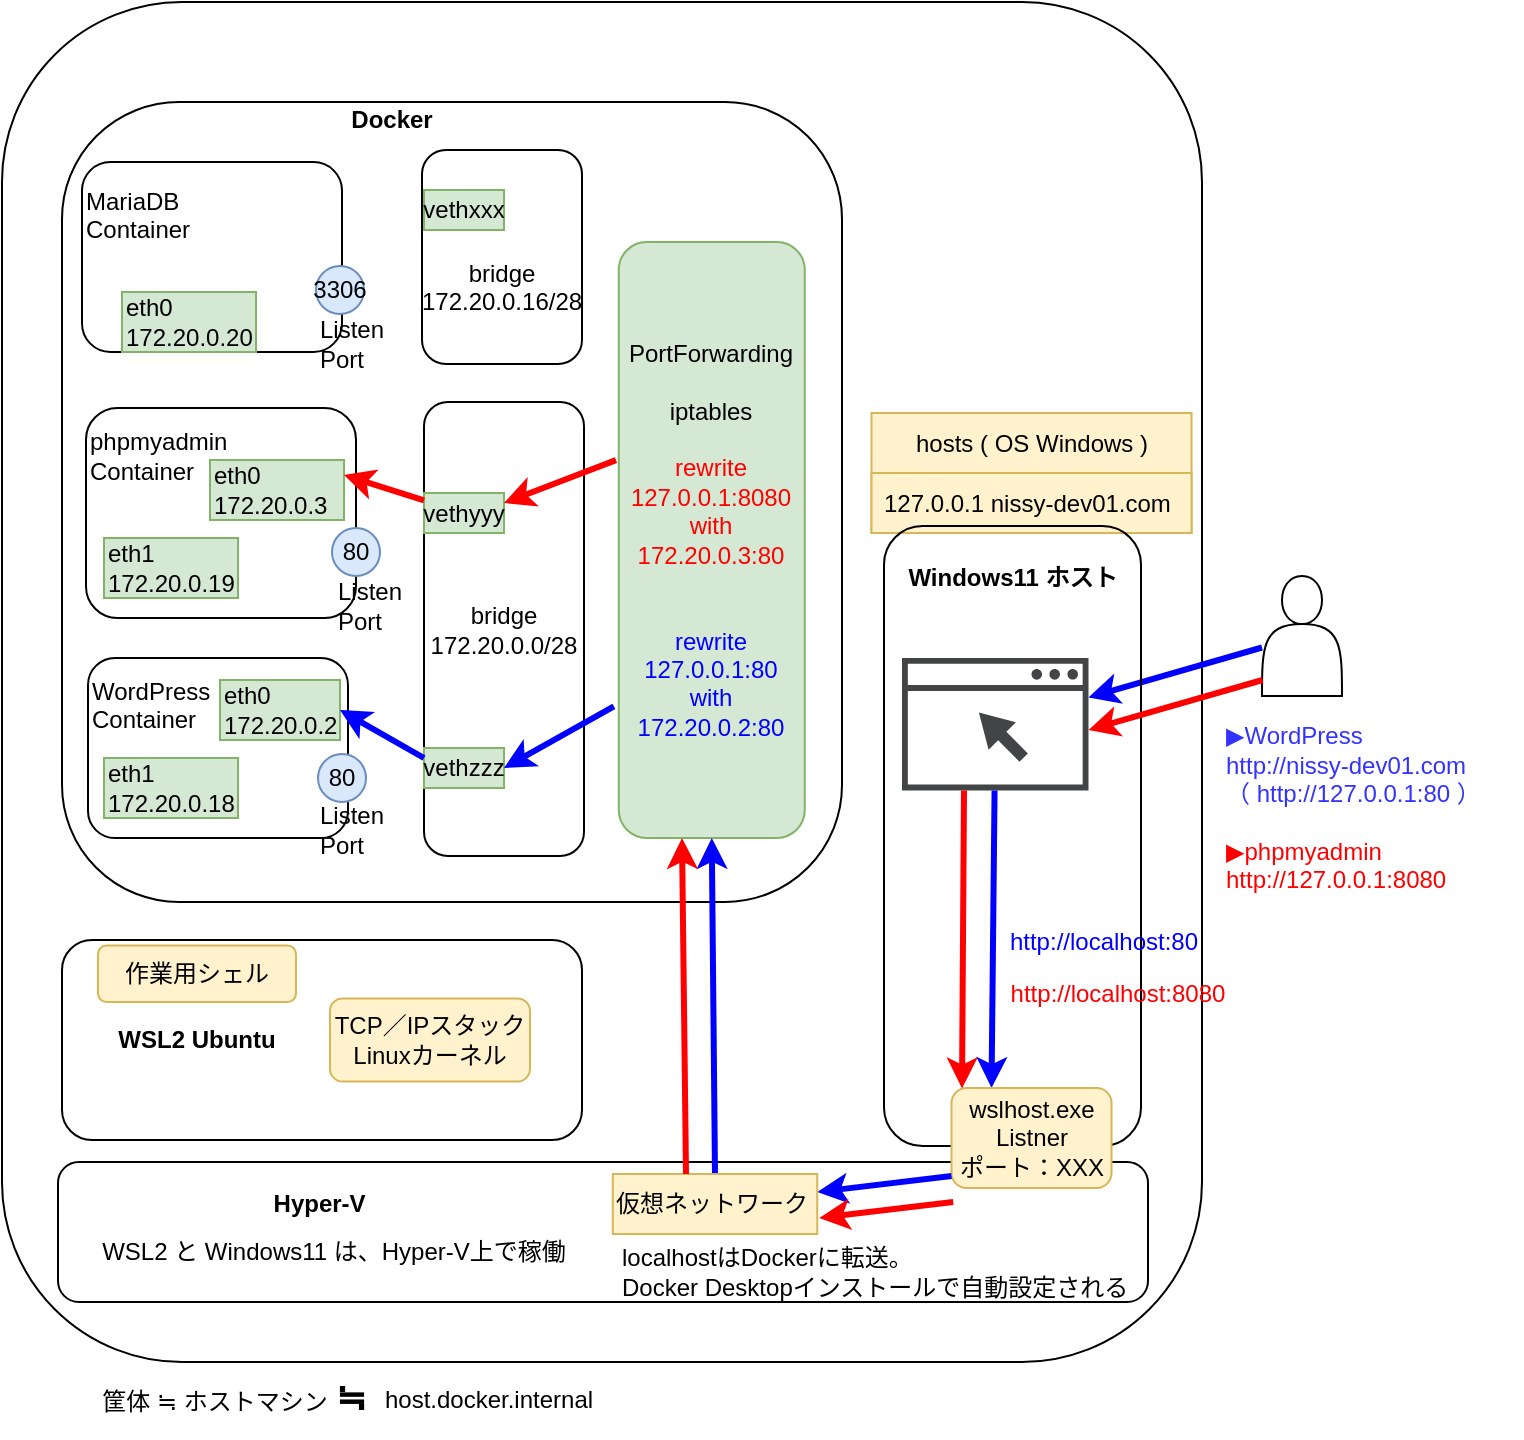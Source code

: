 <mxfile version="28.2.7">
  <diagram name="local" id="Kk6_3_Y1URUUISTR59o7">
    <mxGraphModel dx="1151" dy="988" grid="1" gridSize="10" guides="1" tooltips="1" connect="1" arrows="1" fold="1" page="1" pageScale="1" pageWidth="827" pageHeight="1169" math="0" shadow="0">
      <root>
        <mxCell id="0" />
        <mxCell id="1" parent="0" />
        <mxCell id="IIJiYfch3AKSF0pPYvsu-1" value="" style="rounded=1;whiteSpace=wrap;html=1;fillColor=none;" parent="1" vertex="1">
          <mxGeometry x="40" y="70" width="600" height="680" as="geometry" />
        </mxCell>
        <mxCell id="IIJiYfch3AKSF0pPYvsu-3" value="" style="rounded=1;whiteSpace=wrap;html=1;fillColor=none;" parent="1" vertex="1">
          <mxGeometry x="70" y="539" width="260" height="100" as="geometry" />
        </mxCell>
        <mxCell id="qIay8CRbhtrqo_sK3Hdp-68" value="" style="rounded=1;whiteSpace=wrap;html=1;fillColor=none;" parent="1" vertex="1">
          <mxGeometry x="70" y="120" width="390" height="400" as="geometry" />
        </mxCell>
        <mxCell id="IIJiYfch3AKSF0pPYvsu-2" value="&lt;div&gt;筐体 ≒ ホストマシン&lt;/div&gt;" style="text;html=1;align=center;verticalAlign=middle;resizable=0;points=[];autosize=1;strokeColor=none;fillColor=none;" parent="1" vertex="1">
          <mxGeometry x="76" y="755" width="140" height="30" as="geometry" />
        </mxCell>
        <mxCell id="IIJiYfch3AKSF0pPYvsu-4" value="&lt;b&gt;WSL2 Ubuntu&lt;/b&gt;" style="text;html=1;align=center;verticalAlign=middle;resizable=0;points=[];autosize=1;strokeColor=none;fillColor=none;" parent="1" vertex="1">
          <mxGeometry x="87" y="574" width="100" height="30" as="geometry" />
        </mxCell>
        <mxCell id="IIJiYfch3AKSF0pPYvsu-5" value="&lt;div&gt;&lt;span style=&quot;text-wrap-mode: nowrap; background-color: transparent; color: light-dark(rgb(0, 0, 0), rgb(255, 255, 255));&quot;&gt;bridge&lt;/span&gt;&lt;/div&gt;&lt;div&gt;&lt;span style=&quot;text-wrap-mode: nowrap;&quot;&gt;172.20.0.0/28&lt;/span&gt;&lt;/div&gt;" style="rounded=1;whiteSpace=wrap;html=1;fillColor=none;" parent="1" vertex="1">
          <mxGeometry x="251" y="270" width="80" height="227" as="geometry" />
        </mxCell>
        <mxCell id="IIJiYfch3AKSF0pPYvsu-7" value="WordPress&lt;div&gt;Container&lt;/div&gt;&lt;div&gt;&lt;br&gt;&lt;/div&gt;&lt;div&gt;&lt;br&gt;&lt;/div&gt;&lt;div&gt;&lt;br&gt;&lt;/div&gt;" style="rounded=1;whiteSpace=wrap;html=1;fillColor=none;align=left;" parent="1" vertex="1">
          <mxGeometry x="83" y="398" width="130" height="90" as="geometry" />
        </mxCell>
        <mxCell id="IIJiYfch3AKSF0pPYvsu-8" value="phpmyadmin&lt;div&gt;Container&lt;/div&gt;&lt;div&gt;&lt;br&gt;&lt;/div&gt;&lt;div&gt;&lt;br&gt;&lt;/div&gt;&lt;div&gt;&lt;br&gt;&lt;/div&gt;&lt;div&gt;&lt;br&gt;&lt;/div&gt;" style="rounded=1;whiteSpace=wrap;html=1;fillColor=none;align=left;" parent="1" vertex="1">
          <mxGeometry x="82" y="273" width="135" height="105" as="geometry" />
        </mxCell>
        <mxCell id="IIJiYfch3AKSF0pPYvsu-9" value="MariaDB&lt;div&gt;Container&lt;br&gt;&lt;/div&gt;&lt;div&gt;&lt;br&gt;&lt;/div&gt;&lt;div&gt;&lt;br&gt;&lt;/div&gt;&lt;div&gt;&lt;br&gt;&lt;/div&gt;" style="rounded=1;whiteSpace=wrap;html=1;fillColor=none;align=left;" parent="1" vertex="1">
          <mxGeometry x="80" y="150" width="130" height="95" as="geometry" />
        </mxCell>
        <mxCell id="IIJiYfch3AKSF0pPYvsu-15" value="hosts ( OS Windows )" style="swimlane;fontStyle=0;childLayout=stackLayout;horizontal=1;startSize=30;horizontalStack=0;resizeParent=1;resizeParentMax=0;resizeLast=0;collapsible=1;marginBottom=0;whiteSpace=wrap;html=1;fillColor=#fff2cc;strokeColor=#d6b656;" parent="1" vertex="1">
          <mxGeometry x="474.76" y="275.5" width="160" height="60" as="geometry">
            <mxRectangle x="460" y="167.5" width="160" height="30" as="alternateBounds" />
          </mxGeometry>
        </mxCell>
        <mxCell id="IIJiYfch3AKSF0pPYvsu-16" value="127.0.0.1 nissy-dev01.com" style="text;strokeColor=#d6b656;fillColor=#fff2cc;align=left;verticalAlign=middle;spacingLeft=4;spacingRight=4;overflow=hidden;points=[[0,0.5],[1,0.5]];portConstraint=eastwest;rotatable=0;whiteSpace=wrap;html=1;" parent="IIJiYfch3AKSF0pPYvsu-15" vertex="1">
          <mxGeometry y="30" width="160" height="30" as="geometry" />
        </mxCell>
        <mxCell id="IIJiYfch3AKSF0pPYvsu-19" value="host.docker.internal" style="text;html=1;align=center;verticalAlign=middle;resizable=0;points=[];autosize=1;strokeColor=none;fillColor=none;" parent="1" vertex="1">
          <mxGeometry x="217.5" y="754" width="130" height="30" as="geometry" />
        </mxCell>
        <mxCell id="IIJiYfch3AKSF0pPYvsu-20" value="" style="shape=actor;whiteSpace=wrap;html=1;" parent="1" vertex="1">
          <mxGeometry x="670" y="357" width="40" height="60" as="geometry" />
        </mxCell>
        <mxCell id="IIJiYfch3AKSF0pPYvsu-21" value="" style="endArrow=classic;html=1;rounded=0;strokeColor=#0000FF;strokeWidth=3;" parent="1" source="IIJiYfch3AKSF0pPYvsu-20" target="IIJiYfch3AKSF0pPYvsu-11" edge="1">
          <mxGeometry width="50" height="50" relative="1" as="geometry">
            <mxPoint x="740" y="780" as="sourcePoint" />
            <mxPoint x="790" y="730" as="targetPoint" />
          </mxGeometry>
        </mxCell>
        <mxCell id="IIJiYfch3AKSF0pPYvsu-22" value="&lt;font style=&quot;font-size: 18px;&quot;&gt;&lt;b&gt;≒&lt;/b&gt;&lt;/font&gt;" style="text;html=1;align=center;verticalAlign=middle;resizable=0;points=[];autosize=1;strokeColor=none;fillColor=none;" parent="1" vertex="1">
          <mxGeometry x="194" y="748" width="40" height="40" as="geometry" />
        </mxCell>
        <mxCell id="IIJiYfch3AKSF0pPYvsu-25" value="&lt;font style=&quot;color: rgb(51, 51, 255);&quot;&gt;▶WordPress&lt;br&gt;http://nissy-dev01.com&lt;/font&gt;&lt;div&gt;&lt;span style=&quot;background-color: transparent;&quot;&gt;&lt;font style=&quot;color: rgb(51, 51, 255);&quot;&gt;（ http://127.0.0.1:80 ）&lt;/font&gt;&lt;/span&gt;&lt;/div&gt;&lt;div&gt;&lt;br&gt;&lt;/div&gt;&lt;div&gt;&lt;font style=&quot;color: rgb(255, 0, 0);&quot;&gt;▶phpmyadmin&lt;/font&gt;&lt;/div&gt;&lt;div&gt;&lt;div&gt;&lt;font style=&quot;color: rgb(255, 0, 0);&quot;&gt;http://127.0.0.1:8080&lt;/font&gt;&lt;/div&gt;&lt;/div&gt;" style="text;html=1;align=left;verticalAlign=middle;resizable=0;points=[];autosize=1;strokeColor=none;fillColor=none;" parent="1" vertex="1">
          <mxGeometry x="650" y="423" width="150" height="100" as="geometry" />
        </mxCell>
        <mxCell id="qIay8CRbhtrqo_sK3Hdp-41" value="" style="group" parent="1" vertex="1" connectable="0">
          <mxGeometry x="177" y="357" width="67" height="30" as="geometry" />
        </mxCell>
        <mxCell id="qIay8CRbhtrqo_sK3Hdp-39" value="Listen&lt;div&gt;&lt;span style=&quot;background-color: transparent; color: light-dark(rgb(0, 0, 0), rgb(255, 255, 255));&quot;&gt;Port&lt;/span&gt;&lt;/div&gt;" style="text;html=1;whiteSpace=wrap;strokeColor=none;fillColor=none;align=left;verticalAlign=middle;rounded=0;movable=1;resizable=1;rotatable=1;deletable=1;editable=1;locked=0;connectable=1;" parent="qIay8CRbhtrqo_sK3Hdp-41" vertex="1">
          <mxGeometry x="29.038" width="27.058" height="30" as="geometry" />
        </mxCell>
        <mxCell id="qIay8CRbhtrqo_sK3Hdp-48" value="eth0&lt;div&gt;&lt;span style=&quot;&quot;&gt;172.20.0.2&lt;/span&gt;&lt;/div&gt;" style="whiteSpace=wrap;html=1;fillColor=#d5e8d4;strokeColor=#82b366;align=left;" parent="1" vertex="1">
          <mxGeometry x="149" y="409" width="60" height="30" as="geometry" />
        </mxCell>
        <mxCell id="qIay8CRbhtrqo_sK3Hdp-24" value="80" style="ellipse;whiteSpace=wrap;html=1;aspect=fixed;fillColor=#dae8fc;strokeColor=#6c8ebf;movable=1;resizable=1;rotatable=1;deletable=1;editable=1;locked=0;connectable=1;" parent="1" vertex="1">
          <mxGeometry x="205" y="333" width="24" height="24" as="geometry" />
        </mxCell>
        <mxCell id="qIay8CRbhtrqo_sK3Hdp-40" value="3306" style="ellipse;whiteSpace=wrap;html=1;aspect=fixed;fillColor=#dae8fc;strokeColor=#6c8ebf;movable=1;resizable=1;rotatable=1;deletable=1;editable=1;locked=0;connectable=1;" parent="1" vertex="1">
          <mxGeometry x="197" y="202" width="24" height="24" as="geometry" />
        </mxCell>
        <mxCell id="qIay8CRbhtrqo_sK3Hdp-25" value="Listen&lt;div&gt;&lt;span style=&quot;background-color: transparent; color: light-dark(rgb(0, 0, 0), rgb(255, 255, 255));&quot;&gt;Port&lt;/span&gt;&lt;/div&gt;" style="text;html=1;whiteSpace=wrap;strokeColor=none;fillColor=none;align=left;verticalAlign=middle;rounded=0;movable=1;resizable=1;rotatable=1;deletable=1;editable=1;locked=0;connectable=1;" parent="1" vertex="1">
          <mxGeometry x="197" y="226" width="37" height="30" as="geometry" />
        </mxCell>
        <mxCell id="qIay8CRbhtrqo_sK3Hdp-56" value="vethyyy" style="whiteSpace=wrap;html=1;fillColor=#d5e8d4;strokeColor=#82b366;" parent="1" vertex="1">
          <mxGeometry x="251" y="315.5" width="40" height="20" as="geometry" />
        </mxCell>
        <mxCell id="qIay8CRbhtrqo_sK3Hdp-57" value="vethzzz" style="whiteSpace=wrap;html=1;fillColor=#d5e8d4;strokeColor=#82b366;" parent="1" vertex="1">
          <mxGeometry x="251" y="443" width="40" height="20" as="geometry" />
        </mxCell>
        <mxCell id="qIay8CRbhtrqo_sK3Hdp-34" value="Listen&lt;div&gt;&lt;span style=&quot;background-color: transparent; color: light-dark(rgb(0, 0, 0), rgb(255, 255, 255));&quot;&gt;Port&lt;/span&gt;&lt;/div&gt;" style="text;html=1;whiteSpace=wrap;strokeColor=none;fillColor=none;align=left;verticalAlign=middle;rounded=0;movable=1;resizable=1;rotatable=1;deletable=1;editable=1;locked=0;connectable=1;" parent="1" vertex="1">
          <mxGeometry x="196.5" y="469" width="40" height="30" as="geometry" />
        </mxCell>
        <mxCell id="qIay8CRbhtrqo_sK3Hdp-35" value="80" style="ellipse;whiteSpace=wrap;html=1;aspect=fixed;fillColor=#dae8fc;strokeColor=#6c8ebf;movable=1;resizable=1;rotatable=1;deletable=1;editable=1;locked=0;connectable=1;" parent="1" vertex="1">
          <mxGeometry x="198" y="446" width="24" height="24" as="geometry" />
        </mxCell>
        <mxCell id="qIay8CRbhtrqo_sK3Hdp-67" value="&lt;div&gt;作業用シェル&lt;/div&gt;" style="rounded=1;whiteSpace=wrap;html=1;fillColor=#fff2cc;strokeColor=#d6b656;" parent="1" vertex="1">
          <mxGeometry x="88" y="541.75" width="99" height="28.25" as="geometry" />
        </mxCell>
        <mxCell id="qIay8CRbhtrqo_sK3Hdp-69" value="&lt;b&gt;Docker&lt;/b&gt;" style="text;html=1;whiteSpace=wrap;strokeColor=none;fillColor=none;align=center;verticalAlign=middle;rounded=0;" parent="1" vertex="1">
          <mxGeometry x="180" y="114" width="110" height="30" as="geometry" />
        </mxCell>
        <mxCell id="qIay8CRbhtrqo_sK3Hdp-78" value="" style="endArrow=classic;html=1;rounded=0;strokeColor=#0000FF;strokeWidth=3;entryX=1;entryY=0.5;entryDx=0;entryDy=0;exitX=0;exitY=0.25;exitDx=0;exitDy=0;" parent="1" source="qIay8CRbhtrqo_sK3Hdp-57" target="qIay8CRbhtrqo_sK3Hdp-48" edge="1">
          <mxGeometry width="50" height="50" relative="1" as="geometry">
            <mxPoint x="496" y="710" as="sourcePoint" />
            <mxPoint x="450" y="863" as="targetPoint" />
          </mxGeometry>
        </mxCell>
        <mxCell id="qIay8CRbhtrqo_sK3Hdp-80" value="&lt;div&gt;&lt;span style=&quot;background-color: transparent; color: light-dark(rgb(0, 0, 0), rgb(255, 255, 255));&quot;&gt;&lt;br&gt;&lt;/span&gt;&lt;/div&gt;&lt;div&gt;&lt;span style=&quot;background-color: transparent; color: light-dark(rgb(0, 0, 0), rgb(255, 255, 255));&quot;&gt;&lt;br&gt;&lt;/span&gt;&lt;/div&gt;&lt;div&gt;&lt;span style=&quot;text-wrap-mode: nowrap; background-color: transparent; color: light-dark(rgb(0, 0, 0), rgb(255, 255, 255));&quot;&gt;bridge&lt;/span&gt;&lt;/div&gt;&lt;div&gt;&lt;span style=&quot;text-wrap-mode: nowrap;&quot;&gt;172.20.0.16/28&lt;/span&gt;&lt;/div&gt;" style="rounded=1;whiteSpace=wrap;html=1;fillColor=none;" parent="1" vertex="1">
          <mxGeometry x="250" y="144" width="80" height="107" as="geometry" />
        </mxCell>
        <mxCell id="qIay8CRbhtrqo_sK3Hdp-46" value="vethxxx" style="whiteSpace=wrap;html=1;fillColor=#d5e8d4;strokeColor=#82b366;" parent="1" vertex="1">
          <mxGeometry x="251" y="164" width="40" height="20" as="geometry" />
        </mxCell>
        <mxCell id="qIay8CRbhtrqo_sK3Hdp-82" value="eth1&lt;div&gt;172.20.0.18&lt;/div&gt;" style="whiteSpace=wrap;html=1;fillColor=#d5e8d4;strokeColor=#82b366;align=left;" parent="1" vertex="1">
          <mxGeometry x="91" y="448" width="67" height="30" as="geometry" />
        </mxCell>
        <mxCell id="qIay8CRbhtrqo_sK3Hdp-83" value="eth1&lt;div&gt;172.20.0.19&lt;/div&gt;" style="whiteSpace=wrap;html=1;fillColor=#d5e8d4;strokeColor=#82b366;align=left;" parent="1" vertex="1">
          <mxGeometry x="91" y="338" width="67" height="30" as="geometry" />
        </mxCell>
        <mxCell id="qIay8CRbhtrqo_sK3Hdp-84" value="eth0&lt;div&gt;172.20.0.3&lt;/div&gt;" style="whiteSpace=wrap;html=1;fillColor=#d5e8d4;strokeColor=#82b366;align=left;" parent="1" vertex="1">
          <mxGeometry x="144" y="299" width="67" height="30" as="geometry" />
        </mxCell>
        <mxCell id="qIay8CRbhtrqo_sK3Hdp-86" value="eth0&lt;div&gt;172.20.0.20&lt;/div&gt;" style="whiteSpace=wrap;html=1;fillColor=#d5e8d4;strokeColor=#82b366;align=left;" parent="1" vertex="1">
          <mxGeometry x="100" y="215" width="67" height="30" as="geometry" />
        </mxCell>
        <mxCell id="qIay8CRbhtrqo_sK3Hdp-88" value="&lt;div&gt;&lt;span style=&quot;text-wrap-mode: nowrap;&quot;&gt;PortForwarding&lt;/span&gt;&lt;/div&gt;&lt;div&gt;&lt;span style=&quot;text-wrap-mode: nowrap;&quot;&gt;&lt;br&gt;&lt;/span&gt;&lt;/div&gt;&lt;span style=&quot;text-wrap-mode: nowrap;&quot;&gt;iptables&lt;/span&gt;&lt;div&gt;&lt;span style=&quot;text-wrap-mode: nowrap;&quot;&gt;&lt;br&gt;&lt;/span&gt;&lt;/div&gt;&lt;div&gt;&lt;div&gt;&lt;span style=&quot;text-wrap-mode: nowrap;&quot;&gt;&lt;font style=&quot;color: rgb(255, 0, 0);&quot;&gt;rewrite&lt;/font&gt;&lt;/span&gt;&lt;/div&gt;&lt;div&gt;&lt;span style=&quot;text-wrap-mode: nowrap;&quot;&gt;&lt;font style=&quot;color: rgb(255, 0, 0);&quot;&gt;127.0.0.1:8080&lt;/font&gt;&lt;/span&gt;&lt;/div&gt;&lt;div&gt;&lt;span style=&quot;text-wrap-mode: nowrap;&quot;&gt;&lt;font style=&quot;color: rgb(255, 0, 0);&quot;&gt;with&lt;/font&gt;&lt;/span&gt;&lt;/div&gt;&lt;div&gt;&lt;span style=&quot;text-wrap-mode: nowrap;&quot;&gt;&lt;font style=&quot;color: rgb(255, 0, 0);&quot;&gt;172.20.0.3:80&lt;/font&gt;&lt;/span&gt;&lt;/div&gt;&lt;/div&gt;&lt;div&gt;&lt;span style=&quot;text-wrap-mode: nowrap;&quot;&gt;&lt;br&gt;&lt;/span&gt;&lt;/div&gt;&lt;div&gt;&lt;span style=&quot;text-wrap-mode: nowrap;&quot;&gt;&lt;br&gt;&lt;/span&gt;&lt;/div&gt;&lt;div&gt;&lt;span style=&quot;text-wrap-mode: nowrap;&quot;&gt;&lt;font style=&quot;color: rgb(0, 0, 255);&quot;&gt;rewrite&lt;/font&gt;&lt;/span&gt;&lt;/div&gt;&lt;div&gt;&lt;span style=&quot;text-wrap-mode: nowrap;&quot;&gt;&lt;font style=&quot;color: rgb(0, 0, 255);&quot;&gt;127.0.0.1:80&lt;/font&gt;&lt;/span&gt;&lt;/div&gt;&lt;div&gt;&lt;span style=&quot;text-wrap-mode: nowrap;&quot;&gt;&lt;font style=&quot;color: rgb(0, 0, 255);&quot;&gt;with&lt;/font&gt;&lt;/span&gt;&lt;/div&gt;&lt;div&gt;&lt;span style=&quot;text-wrap-mode: nowrap;&quot;&gt;&lt;font style=&quot;color: rgb(0, 0, 255);&quot;&gt;172.20.0.2:80&lt;/font&gt;&lt;/span&gt;&lt;/div&gt;" style="rounded=1;whiteSpace=wrap;html=1;fillColor=#d5e8d4;strokeColor=#82b366;" parent="1" vertex="1">
          <mxGeometry x="348.38" y="190" width="93" height="298" as="geometry" />
        </mxCell>
        <mxCell id="NFW14yOV7sewRTRfpMcW-1" value="&lt;div&gt;&lt;span style=&quot;text-wrap-mode: nowrap; background-color: transparent; color: light-dark(rgb(0, 0, 0), rgb(255, 255, 255));&quot;&gt;&lt;b&gt;Windows11 ホスト&lt;/b&gt;&lt;/span&gt;&lt;/div&gt;&lt;div&gt;&lt;span style=&quot;text-wrap-mode: nowrap; background-color: transparent; color: light-dark(rgb(0, 0, 0), rgb(255, 255, 255));&quot;&gt;&lt;br&gt;&lt;/span&gt;&lt;/div&gt;&lt;div&gt;&lt;span style=&quot;text-wrap-mode: nowrap; background-color: transparent; color: light-dark(rgb(0, 0, 0), rgb(255, 255, 255));&quot;&gt;&lt;br&gt;&lt;/span&gt;&lt;/div&gt;&lt;div&gt;&lt;span style=&quot;text-wrap-mode: nowrap; background-color: transparent; color: light-dark(rgb(0, 0, 0), rgb(255, 255, 255));&quot;&gt;&lt;br&gt;&lt;/span&gt;&lt;/div&gt;&lt;div&gt;&lt;span style=&quot;text-wrap-mode: nowrap; background-color: transparent; color: light-dark(rgb(0, 0, 0), rgb(255, 255, 255));&quot;&gt;&lt;br&gt;&lt;/span&gt;&lt;/div&gt;&lt;div&gt;&lt;span style=&quot;text-wrap-mode: nowrap; background-color: transparent; color: light-dark(rgb(0, 0, 0), rgb(255, 255, 255));&quot;&gt;&lt;br&gt;&lt;/span&gt;&lt;/div&gt;&lt;div&gt;&lt;span style=&quot;text-wrap-mode: nowrap; background-color: transparent; color: light-dark(rgb(0, 0, 0), rgb(255, 255, 255));&quot;&gt;&lt;br&gt;&lt;/span&gt;&lt;/div&gt;&lt;div&gt;&lt;span style=&quot;text-wrap-mode: nowrap; background-color: transparent; color: light-dark(rgb(0, 0, 0), rgb(255, 255, 255));&quot;&gt;&lt;br&gt;&lt;/span&gt;&lt;/div&gt;&lt;div&gt;&lt;span style=&quot;text-wrap-mode: nowrap; background-color: transparent; color: light-dark(rgb(0, 0, 0), rgb(255, 255, 255));&quot;&gt;&lt;br&gt;&lt;/span&gt;&lt;/div&gt;&lt;div&gt;&lt;span style=&quot;text-wrap-mode: nowrap; background-color: transparent; color: light-dark(rgb(0, 0, 0), rgb(255, 255, 255));&quot;&gt;&lt;br&gt;&lt;/span&gt;&lt;/div&gt;&lt;div&gt;&lt;span style=&quot;text-wrap-mode: nowrap; background-color: transparent; color: light-dark(rgb(0, 0, 0), rgb(255, 255, 255));&quot;&gt;&lt;br&gt;&lt;/span&gt;&lt;/div&gt;&lt;div&gt;&lt;span style=&quot;text-wrap-mode: nowrap; background-color: transparent; color: light-dark(rgb(0, 0, 0), rgb(255, 255, 255));&quot;&gt;&lt;br&gt;&lt;/span&gt;&lt;/div&gt;&lt;div&gt;&lt;span style=&quot;text-wrap-mode: nowrap; background-color: transparent; color: light-dark(rgb(0, 0, 0), rgb(255, 255, 255));&quot;&gt;&lt;br&gt;&lt;/span&gt;&lt;/div&gt;&lt;div&gt;&lt;span style=&quot;text-wrap-mode: nowrap; background-color: transparent; color: light-dark(rgb(0, 0, 0), rgb(255, 255, 255));&quot;&gt;&lt;br&gt;&lt;/span&gt;&lt;/div&gt;&lt;div&gt;&lt;span style=&quot;text-wrap-mode: nowrap; background-color: transparent; color: light-dark(rgb(0, 0, 0), rgb(255, 255, 255));&quot;&gt;&lt;br&gt;&lt;/span&gt;&lt;/div&gt;&lt;div&gt;&lt;span style=&quot;text-wrap-mode: nowrap; background-color: transparent; color: light-dark(rgb(0, 0, 0), rgb(255, 255, 255));&quot;&gt;&lt;br&gt;&lt;/span&gt;&lt;/div&gt;&lt;div&gt;&lt;span style=&quot;text-wrap-mode: nowrap; background-color: transparent; color: light-dark(rgb(0, 0, 0), rgb(255, 255, 255));&quot;&gt;&lt;br&gt;&lt;/span&gt;&lt;/div&gt;&lt;div&gt;&lt;span style=&quot;text-wrap-mode: nowrap; background-color: transparent; color: light-dark(rgb(0, 0, 0), rgb(255, 255, 255));&quot;&gt;&lt;br&gt;&lt;/span&gt;&lt;/div&gt;&lt;div&gt;&lt;span style=&quot;text-wrap-mode: nowrap; background-color: transparent; color: light-dark(rgb(0, 0, 0), rgb(255, 255, 255));&quot;&gt;&lt;br&gt;&lt;/span&gt;&lt;/div&gt;" style="rounded=1;whiteSpace=wrap;html=1;fillColor=none;" parent="1" vertex="1">
          <mxGeometry x="481" y="332" width="128.5" height="310" as="geometry" />
        </mxCell>
        <mxCell id="IIJiYfch3AKSF0pPYvsu-11" value="" style="sketch=0;pointerEvents=1;shadow=0;dashed=0;html=1;strokeColor=none;fillColor=#434445;aspect=fixed;labelPosition=center;verticalLabelPosition=bottom;verticalAlign=top;align=center;outlineConnect=0;shape=mxgraph.vvd.web_browser;" parent="1" vertex="1">
          <mxGeometry x="490" y="398.0" width="93.25" height="66.21" as="geometry" />
        </mxCell>
        <mxCell id="qIay8CRbhtrqo_sK3Hdp-99" value="" style="endArrow=classic;html=1;rounded=0;strokeColor=#0000FF;strokeWidth=3;entryX=0.25;entryY=0;entryDx=0;entryDy=0;" parent="1" source="IIJiYfch3AKSF0pPYvsu-11" target="0JUC3skS1HcNso4MOFxe-9" edge="1">
          <mxGeometry width="50" height="50" relative="1" as="geometry">
            <mxPoint x="538.5" y="493" as="sourcePoint" />
            <mxPoint x="538.5" y="596" as="targetPoint" />
          </mxGeometry>
        </mxCell>
        <mxCell id="0JUC3skS1HcNso4MOFxe-1" value="WSL2 と Windows11 は、Hyper-V上で稼働" style="text;html=1;whiteSpace=wrap;strokeColor=none;fillColor=none;align=center;verticalAlign=middle;rounded=0;" parent="1" vertex="1">
          <mxGeometry x="76" y="680" width="260" height="30" as="geometry" />
        </mxCell>
        <mxCell id="0JUC3skS1HcNso4MOFxe-3" value="&lt;b&gt;Hyper-V&amp;nbsp; &amp;nbsp; &amp;nbsp; &amp;nbsp; &amp;nbsp; &amp;nbsp; &amp;nbsp; &amp;nbsp; &amp;nbsp; &amp;nbsp; &amp;nbsp; &amp;nbsp; &amp;nbsp; &amp;nbsp; &amp;nbsp; &amp;nbsp; &amp;nbsp; &amp;nbsp; &amp;nbsp; &amp;nbsp; &amp;nbsp; &amp;nbsp; &amp;nbsp; &amp;nbsp; &amp;nbsp; &amp;nbsp; &amp;nbsp; &amp;nbsp; &amp;nbsp; &amp;nbsp; &amp;nbsp; &amp;nbsp; &amp;nbsp; &amp;nbsp; &amp;nbsp; &amp;nbsp; &amp;nbsp; &amp;nbsp; &amp;nbsp; &amp;nbsp; &amp;nbsp; &amp;nbsp; &amp;nbsp;&lt;/b&gt;&lt;div&gt;&lt;b&gt;&lt;br&gt;&lt;/b&gt;&lt;/div&gt;&lt;div&gt;&lt;b&gt;&lt;br&gt;&lt;/b&gt;&lt;/div&gt;" style="rounded=1;whiteSpace=wrap;html=1;fillColor=none;" parent="1" vertex="1">
          <mxGeometry x="68" y="650" width="545" height="70" as="geometry" />
        </mxCell>
        <mxCell id="0JUC3skS1HcNso4MOFxe-7" value="&lt;font style=&quot;color: rgb(0, 0, 255);&quot;&gt;http://localhost:80&lt;/font&gt;" style="text;html=1;whiteSpace=wrap;strokeColor=none;fillColor=none;align=center;verticalAlign=middle;rounded=0;" parent="1" vertex="1">
          <mxGeometry x="561" y="525" width="60" height="30" as="geometry" />
        </mxCell>
        <mxCell id="0JUC3skS1HcNso4MOFxe-9" value="wslhost.exe&lt;div&gt;Listner&lt;/div&gt;&lt;div&gt;ポート：XXX&lt;/div&gt;" style="rounded=1;whiteSpace=wrap;html=1;fillColor=#fff2cc;strokeColor=#d6b656;" parent="1" vertex="1">
          <mxGeometry x="514.76" y="613" width="80" height="50" as="geometry" />
        </mxCell>
        <mxCell id="0JUC3skS1HcNso4MOFxe-6" value="" style="endArrow=classic;html=1;rounded=0;strokeColor=#0000FF;strokeWidth=3;exitX=0;exitY=1;exitDx=0;exitDy=0;entryX=1;entryY=0.5;entryDx=0;entryDy=0;" parent="1" edge="1">
          <mxGeometry width="50" height="50" relative="1" as="geometry">
            <mxPoint x="514.76" y="657" as="sourcePoint" />
            <mxPoint x="447.62" y="665" as="targetPoint" />
          </mxGeometry>
        </mxCell>
        <mxCell id="qIay8CRbhtrqo_sK3Hdp-90" value="&lt;div&gt;&lt;span style=&quot;background-color: transparent; color: light-dark(rgb(0, 0, 0), rgb(255, 255, 255));&quot;&gt;TCP／IPスタック&lt;/span&gt;&lt;/div&gt;&lt;div&gt;&lt;span style=&quot;background-color: transparent; color: light-dark(rgb(0, 0, 0), rgb(255, 255, 255));&quot;&gt;Linux&lt;/span&gt;&lt;span style=&quot;background-color: transparent; color: light-dark(rgb(0, 0, 0), rgb(255, 255, 255));&quot;&gt;カーネル&lt;/span&gt;&lt;/div&gt;" style="text;html=1;whiteSpace=wrap;strokeColor=#d6b656;fillColor=#fff2cc;align=center;verticalAlign=middle;rounded=1;" parent="1" vertex="1">
          <mxGeometry x="204" y="568.25" width="100" height="41.5" as="geometry" />
        </mxCell>
        <mxCell id="0JUC3skS1HcNso4MOFxe-15" value="" style="endArrow=classic;html=1;rounded=0;strokeColor=#0000FF;strokeWidth=3;exitX=0.5;exitY=0;exitDx=0;exitDy=0;entryX=0.5;entryY=1;entryDx=0;entryDy=0;" parent="1" source="i3CJHgKyAm1ie6htonz2-3" target="qIay8CRbhtrqo_sK3Hdp-88" edge="1">
          <mxGeometry width="50" height="50" relative="1" as="geometry">
            <mxPoint x="396.5" y="650" as="sourcePoint" />
            <mxPoint x="580" y="814" as="targetPoint" />
          </mxGeometry>
        </mxCell>
        <mxCell id="i3CJHgKyAm1ie6htonz2-2" value="" style="endArrow=classic;html=1;rounded=0;strokeColor=#0000FF;strokeWidth=3;entryX=1;entryY=0.5;entryDx=0;entryDy=0;exitX=-0.026;exitY=0.779;exitDx=0;exitDy=0;exitPerimeter=0;" edge="1" parent="1" source="qIay8CRbhtrqo_sK3Hdp-88" target="qIay8CRbhtrqo_sK3Hdp-57">
          <mxGeometry width="50" height="50" relative="1" as="geometry">
            <mxPoint x="282" y="624" as="sourcePoint" />
            <mxPoint x="240" y="600" as="targetPoint" />
          </mxGeometry>
        </mxCell>
        <mxCell id="i3CJHgKyAm1ie6htonz2-3" value="仮想ネットワーク" style="whiteSpace=wrap;html=1;fillColor=#fff2cc;strokeColor=#d6b656;align=left;" vertex="1" parent="1">
          <mxGeometry x="345.38" y="656" width="102.24" height="30" as="geometry" />
        </mxCell>
        <mxCell id="i3CJHgKyAm1ie6htonz2-4" value="localhostはDockerに転送。&lt;div&gt;Docker Desktopインストールで自動設定される&lt;/div&gt;" style="text;html=1;whiteSpace=wrap;strokeColor=none;fillColor=none;align=left;verticalAlign=middle;rounded=0;" vertex="1" parent="1">
          <mxGeometry x="348.38" y="690" width="304.5" height="30" as="geometry" />
        </mxCell>
        <mxCell id="i3CJHgKyAm1ie6htonz2-5" value="" style="endArrow=classic;html=1;rounded=0;strokeColor=#FF0000;strokeWidth=3;" edge="1" parent="1">
          <mxGeometry width="50" height="50" relative="1" as="geometry">
            <mxPoint x="670.25" y="409" as="sourcePoint" />
            <mxPoint x="583.25" y="434" as="targetPoint" />
          </mxGeometry>
        </mxCell>
        <mxCell id="i3CJHgKyAm1ie6htonz2-6" value="" style="endArrow=classic;html=1;rounded=0;strokeColor=#FF0000;strokeWidth=3;entryX=0.25;entryY=0;entryDx=0;entryDy=0;" edge="1" parent="1">
          <mxGeometry width="50" height="50" relative="1" as="geometry">
            <mxPoint x="521" y="464.21" as="sourcePoint" />
            <mxPoint x="520" y="613.21" as="targetPoint" />
          </mxGeometry>
        </mxCell>
        <mxCell id="i3CJHgKyAm1ie6htonz2-7" value="&lt;font style=&quot;color: rgb(255, 0, 0);&quot;&gt;http://localhost:8080&lt;/font&gt;" style="text;html=1;whiteSpace=wrap;strokeColor=none;fillColor=none;align=center;verticalAlign=middle;rounded=0;" vertex="1" parent="1">
          <mxGeometry x="568" y="551" width="60" height="30" as="geometry" />
        </mxCell>
        <mxCell id="i3CJHgKyAm1ie6htonz2-8" value="" style="endArrow=classic;html=1;rounded=0;strokeColor=#FF0000;strokeWidth=3;exitX=0;exitY=1;exitDx=0;exitDy=0;entryX=1;entryY=0.5;entryDx=0;entryDy=0;" edge="1" parent="1">
          <mxGeometry width="50" height="50" relative="1" as="geometry">
            <mxPoint x="515.62" y="670" as="sourcePoint" />
            <mxPoint x="448.62" y="678" as="targetPoint" />
          </mxGeometry>
        </mxCell>
        <mxCell id="i3CJHgKyAm1ie6htonz2-9" value="" style="endArrow=classic;html=1;rounded=0;strokeColor=#FF0000;strokeWidth=3;exitX=0.5;exitY=0;exitDx=0;exitDy=0;entryX=0.5;entryY=1;entryDx=0;entryDy=0;" edge="1" parent="1">
          <mxGeometry width="50" height="50" relative="1" as="geometry">
            <mxPoint x="382" y="656" as="sourcePoint" />
            <mxPoint x="380" y="488" as="targetPoint" />
          </mxGeometry>
        </mxCell>
        <mxCell id="i3CJHgKyAm1ie6htonz2-10" value="" style="endArrow=classic;html=1;rounded=0;strokeColor=#FF0000;strokeWidth=3;entryX=1;entryY=0.25;entryDx=0;entryDy=0;exitX=-0.015;exitY=0.366;exitDx=0;exitDy=0;exitPerimeter=0;" edge="1" parent="1" source="qIay8CRbhtrqo_sK3Hdp-88" target="qIay8CRbhtrqo_sK3Hdp-56">
          <mxGeometry width="50" height="50" relative="1" as="geometry">
            <mxPoint x="345" y="273" as="sourcePoint" />
            <mxPoint x="290" y="304" as="targetPoint" />
          </mxGeometry>
        </mxCell>
        <mxCell id="i3CJHgKyAm1ie6htonz2-11" value="" style="endArrow=classic;html=1;rounded=0;strokeColor=#FF0000;strokeWidth=3;entryX=1;entryY=0.25;entryDx=0;entryDy=0;" edge="1" parent="1" source="qIay8CRbhtrqo_sK3Hdp-56" target="qIay8CRbhtrqo_sK3Hdp-84">
          <mxGeometry width="50" height="50" relative="1" as="geometry">
            <mxPoint x="240" y="315.5" as="sourcePoint" />
            <mxPoint x="198" y="291.5" as="targetPoint" />
          </mxGeometry>
        </mxCell>
      </root>
    </mxGraphModel>
  </diagram>
</mxfile>
